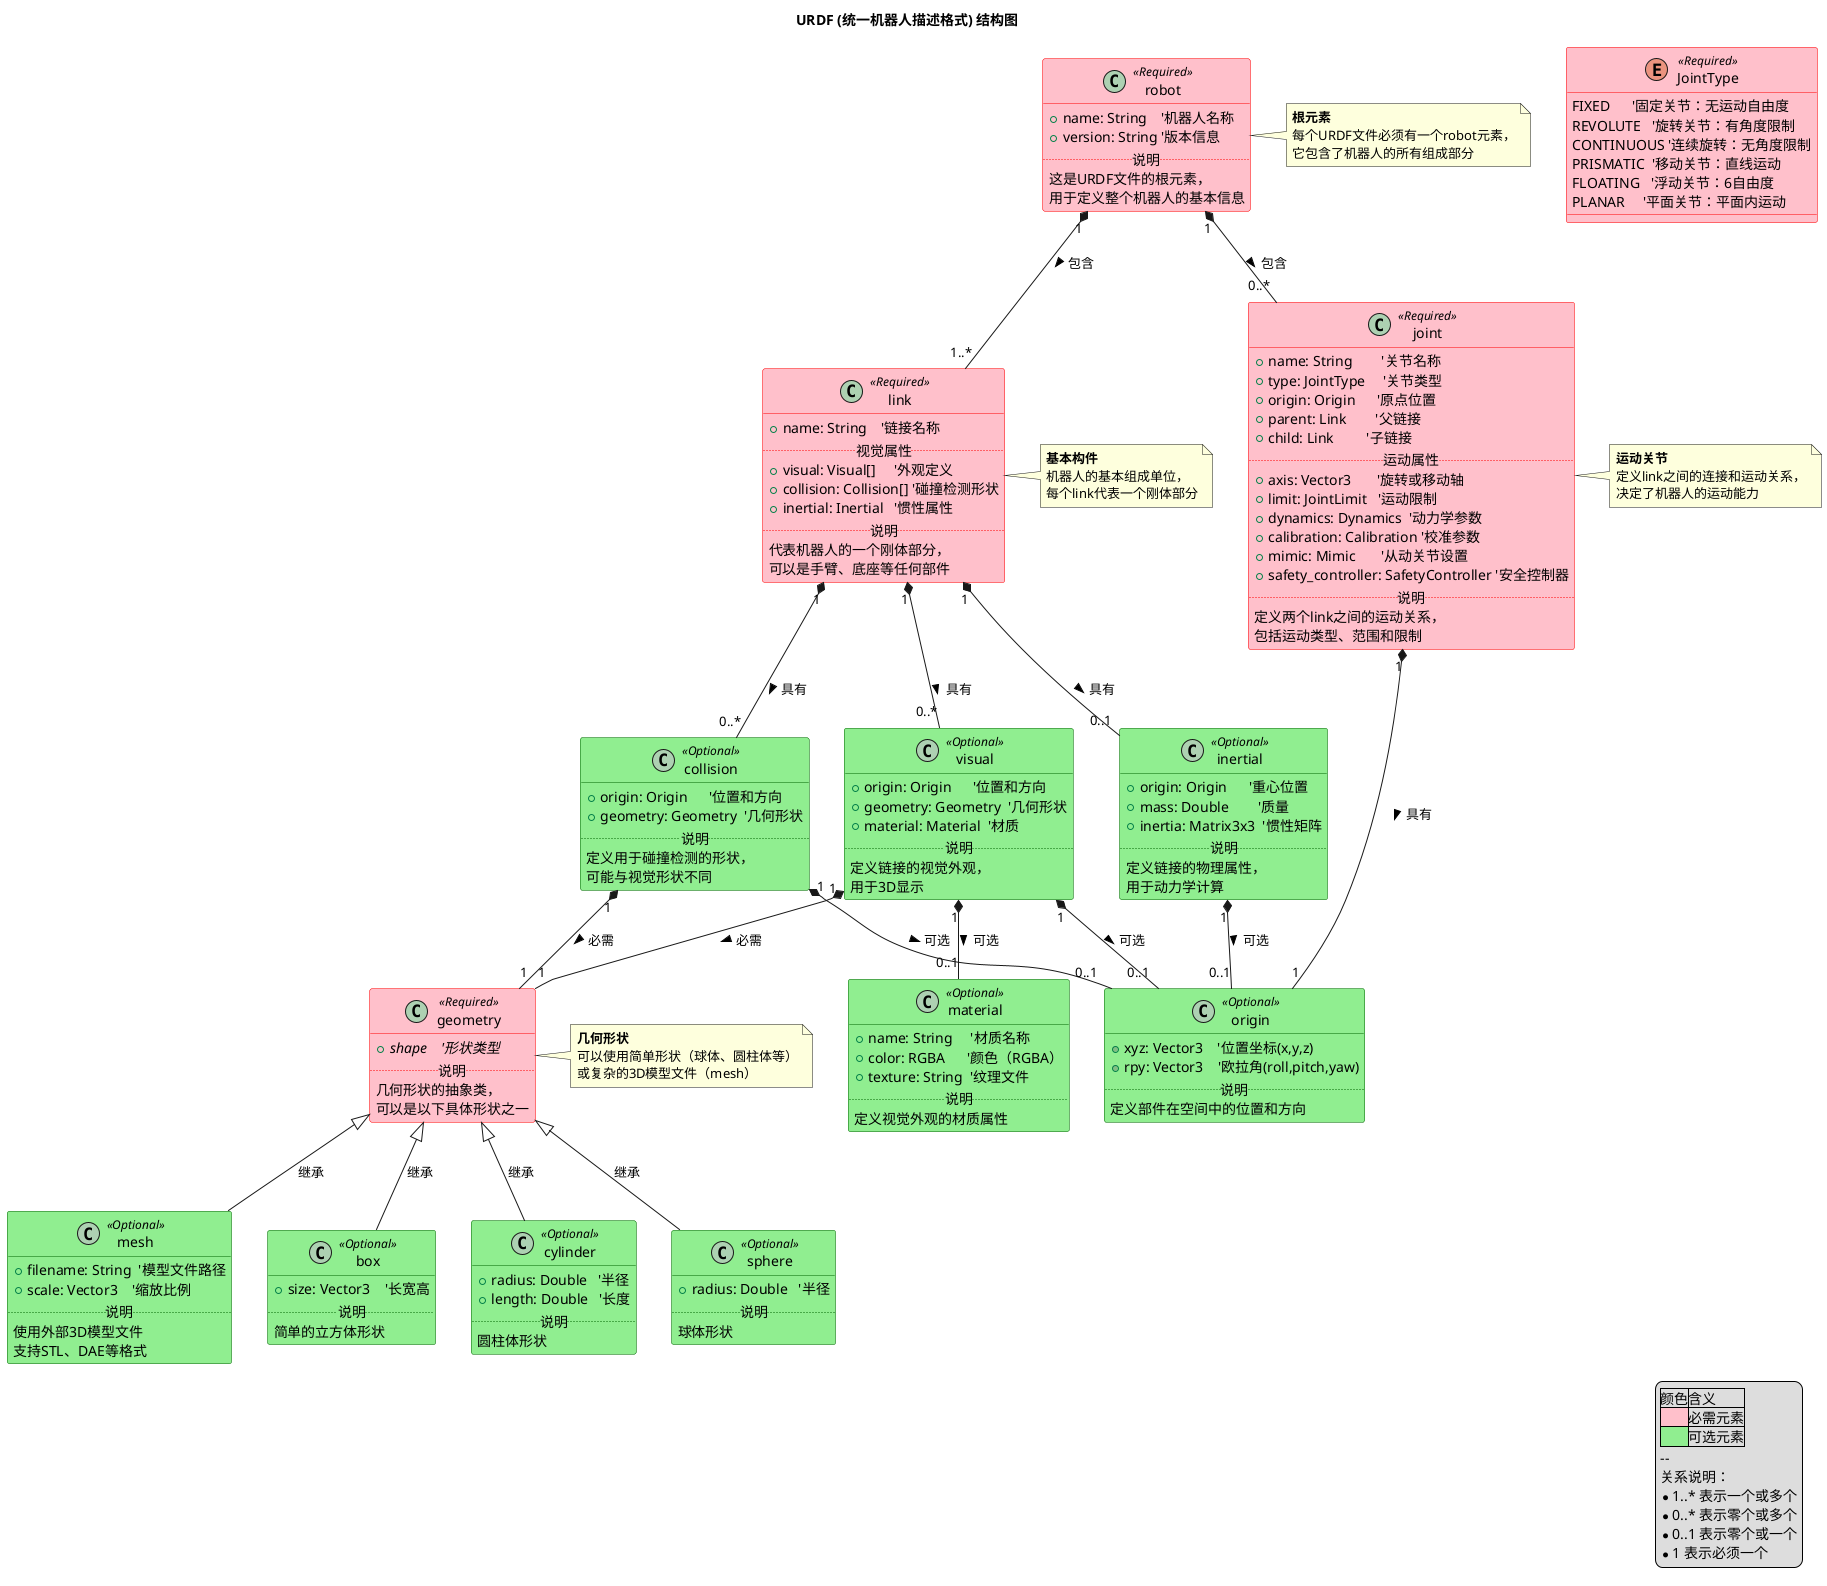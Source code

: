 @startuml URDFStructure

skinparam class {
    BackgroundColor LightBlue
    BorderColor DarkBlue
    BackgroundColor<<Required>> Pink
    BorderColor<<Required>> Red
    BackgroundColor<<Optional>> LightGreen
    BorderColor<<Optional>> DarkGreen
}

title URDF (统一机器人描述格式) 结构图

class robot <<Required>> {
    + name: String    '机器人名称
    + version: String '版本信息
    ..说明..
    这是URDF文件的根元素，
    用于定义整个机器人的基本信息
}

class link <<Required>> {
    + name: String    '链接名称
    ..视觉属性..
    + visual: Visual[]     '外观定义
    + collision: Collision[] '碰撞检测形状
    + inertial: Inertial   '惯性属性
    ..说明..
    代表机器人的一个刚体部分，
    可以是手臂、底座等任何部件
}

class joint <<Required>> {
    + name: String        '关节名称
    + type: JointType     '关节类型
    + origin: Origin      '原点位置
    + parent: Link        '父链接
    + child: Link         '子链接
    ..运动属性..
    + axis: Vector3       '旋转或移动轴
    + limit: JointLimit   '运动限制
    + dynamics: Dynamics  '动力学参数
    + calibration: Calibration '校准参数
    + mimic: Mimic       '从动关节设置
    + safety_controller: SafetyController '安全控制器
    ..说明..
    定义两个link之间的运动关系，
    包括运动类型、范围和限制
}

class visual <<Optional>> {
    + origin: Origin      '位置和方向
    + geometry: Geometry  '几何形状
    + material: Material  '材质
    ..说明..
    定义链接的视觉外观，
    用于3D显示
}

class collision <<Optional>> {
    + origin: Origin      '位置和方向
    + geometry: Geometry  '几何形状
    ..说明..
    定义用于碰撞检测的形状，
    可能与视觉形状不同
}

class inertial <<Optional>> {
    + origin: Origin      '重心位置
    + mass: Double        '质量
    + inertia: Matrix3x3  '惯性矩阵
    ..说明..
    定义链接的物理属性，
    用于动力学计算
}

class geometry <<Required>> {
    + {abstract} shape    '形状类型
    ..说明..
    几何形状的抽象类，
    可以是以下具体形状之一
}

class material <<Optional>> {
    + name: String     '材质名称
    + color: RGBA      '颜色（RGBA）
    + texture: String  '纹理文件
    ..说明..
    定义视觉外观的材质属性
}

class origin <<Optional>> {
    + xyz: Vector3    '位置坐标(x,y,z)
    + rpy: Vector3    '欧拉角(roll,pitch,yaw)
    ..说明..
    定义部件在空间中的位置和方向
}

class mesh <<Optional>> {
    + filename: String  '模型文件路径
    + scale: Vector3    '缩放比例
    ..说明..
    使用外部3D模型文件
    支持STL、DAE等格式
}

class box <<Optional>> {
    + size: Vector3    '长宽高
    ..说明..
    简单的立方体形状
}

class cylinder <<Optional>> {
    + radius: Double   '半径
    + length: Double   '长度
    ..说明..
    圆柱体形状
}

class sphere <<Optional>> {
    + radius: Double   '半径
    ..说明..
    球体形状
}

enum JointType <<Required>> {
    FIXED      '固定关节：无运动自由度
    REVOLUTE   '旋转关节：有角度限制
    CONTINUOUS '连续旋转：无角度限制
    PRISMATIC  '移动关节：直线运动
    FLOATING   '浮动关节：6自由度
    PLANAR     '平面关节：平面内运动
}

note right of robot
  <b>根元素</b>
  每个URDF文件必须有一个robot元素，
  它包含了机器人的所有组成部分
end note

note right of link
  <b>基本构件</b>
  机器人的基本组成单位，
  每个link代表一个刚体部分
end note

note right of joint
  <b>运动关节</b>
  定义link之间的连接和运动关系，
  决定了机器人的运动能力
end note

note right of geometry
  <b>几何形状</b>
  可以使用简单形状（球体、圆柱体等）
  或复杂的3D模型文件（mesh）
end note

' 关系
robot "1" *-- "1..*" link : 包含 >
robot "1" *-- "0..*" joint : 包含 >
link "1" *-- "0..*" visual : 具有 >
link "1" *-- "0..*" collision : 具有 >
link "1" *-- "0..1" inertial : 具有 >
visual "1" *-- "1" geometry : 必需 >
visual "1" *-- "0..1" material : 可选 >
collision "1" *-- "1" geometry : 必需 >
joint "1" *-- "1" origin : 具有 >
visual "1" *-- "0..1" origin : 可选 >
collision "1" *-- "0..1" origin : 可选 >
inertial "1" *-- "0..1" origin : 可选 >

geometry <|-- mesh : 继承
geometry <|-- box : 继承
geometry <|-- cylinder : 继承
geometry <|-- sphere : 继承

legend right
  |颜色|含义|
  |<#Pink>|必需元素|
  |<#LightGreen>|可选元素|
  --
  关系说明：
  * 1..* 表示一个或多个
  * 0..* 表示零个或多个
  * 0..1 表示零个或一个
  * 1 表示必须一个
endlegend

@enduml 